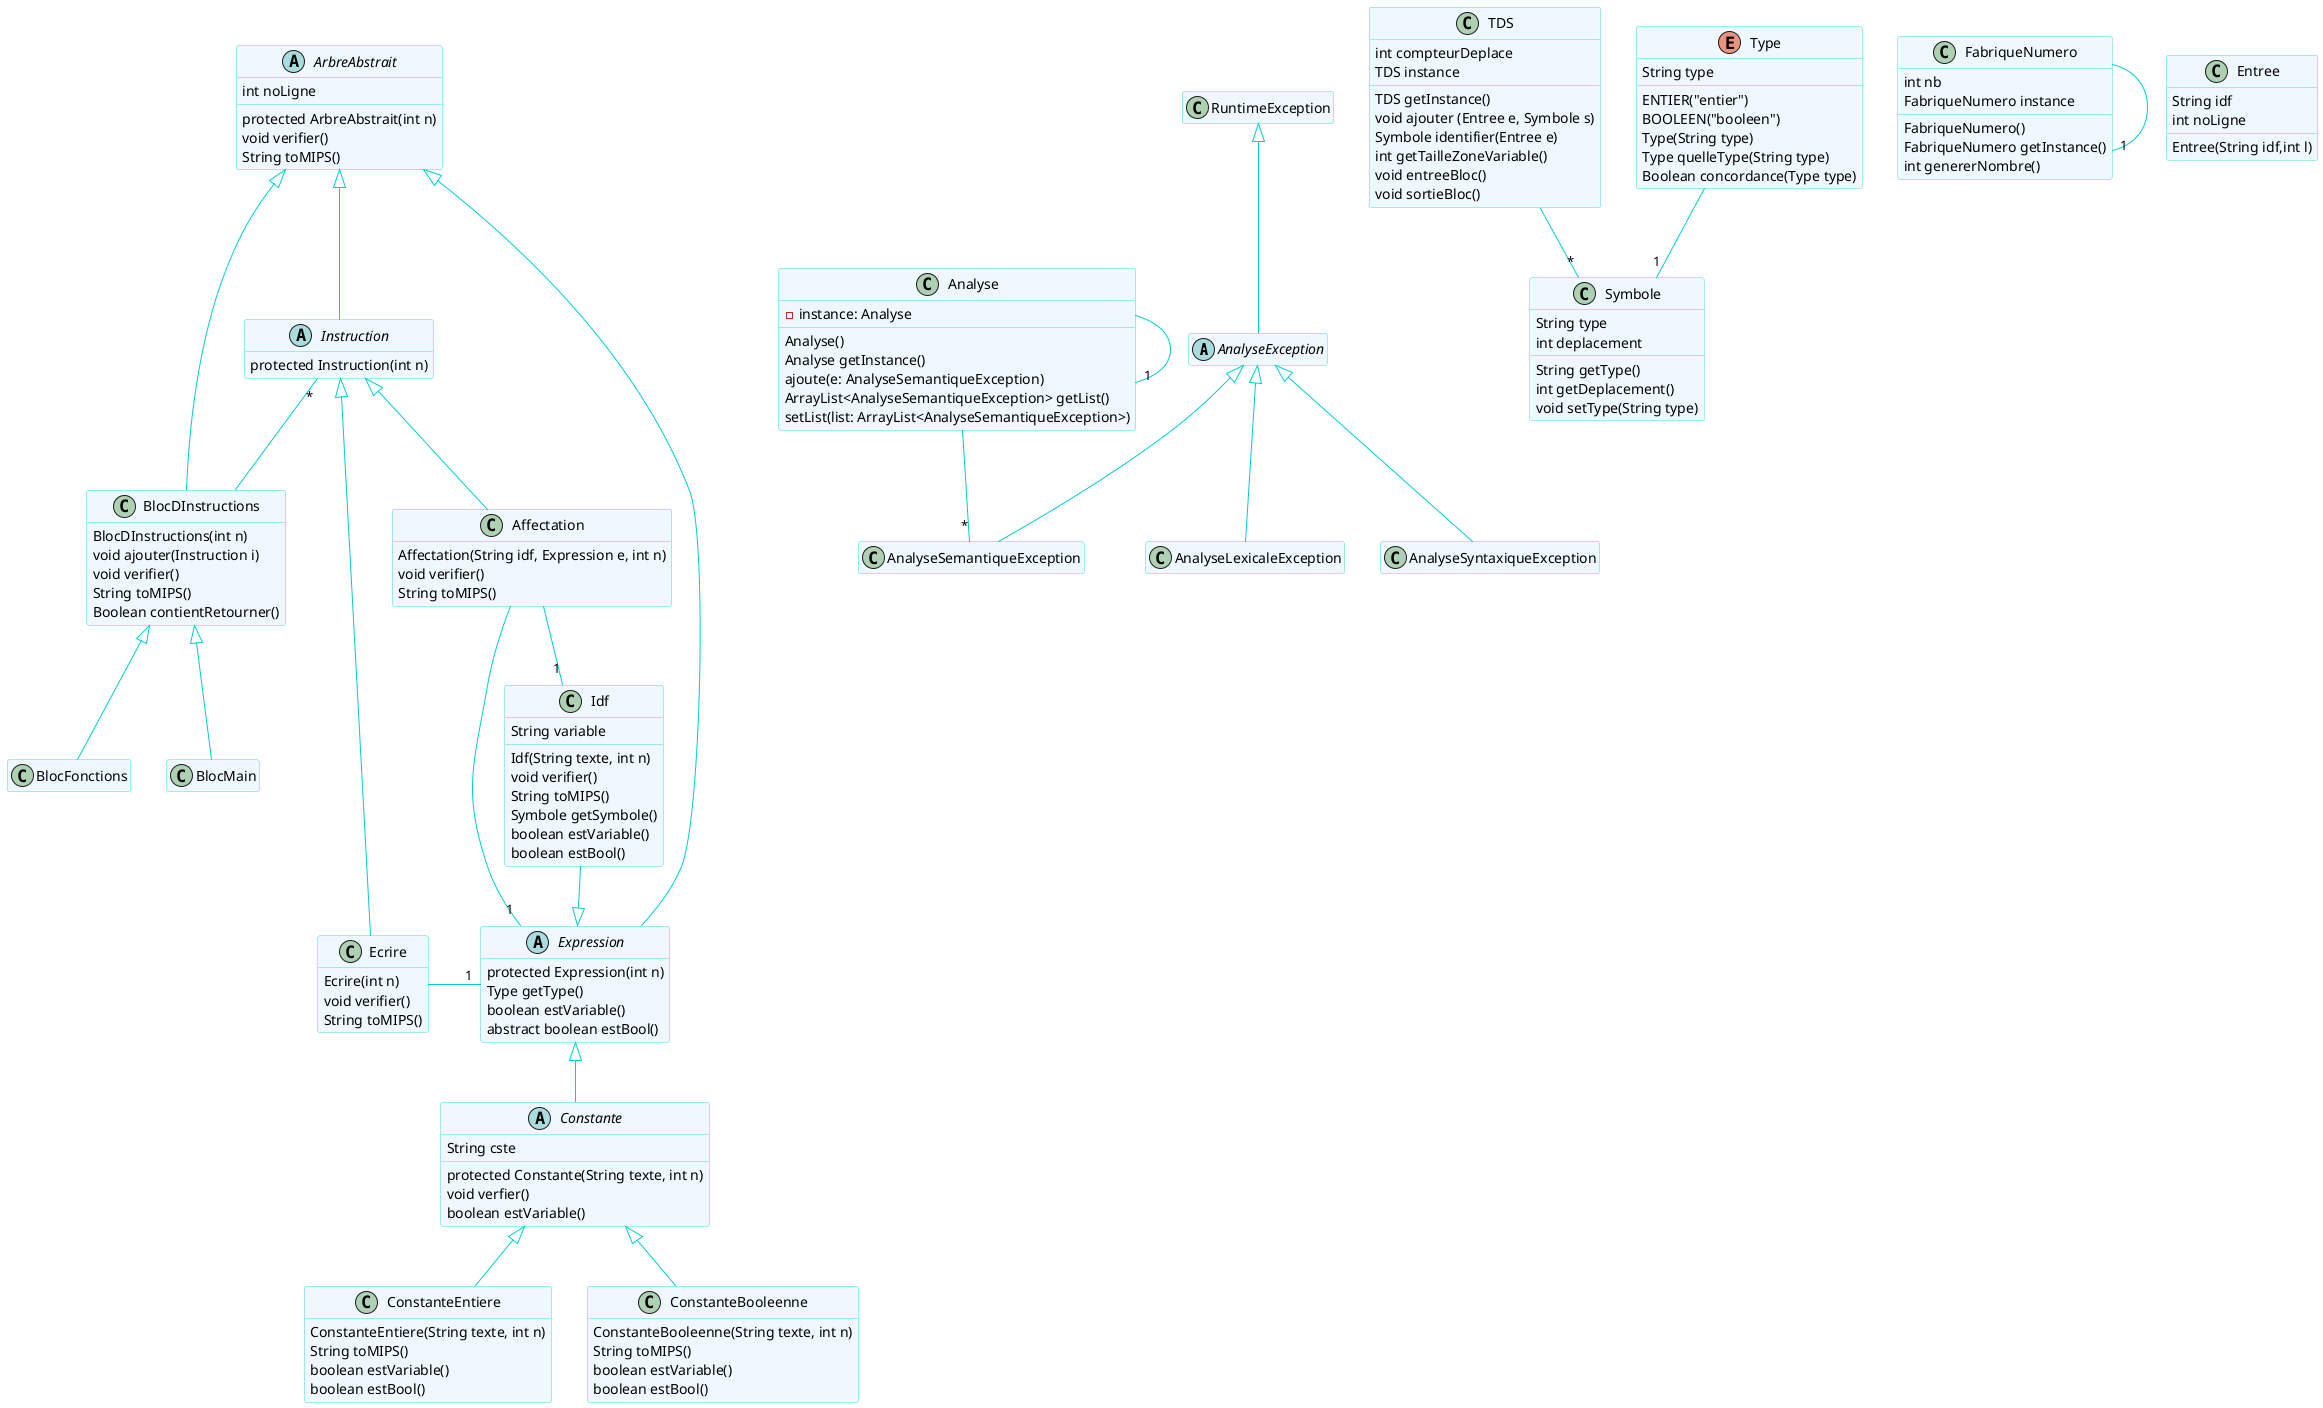 @startuml
skinparam class {
BackgroundColor AliceBlue
ArrowColor DarkTurquoise
BorderColor Turquoise
}

skinparam stereotypeCBackgroundColor DarkTurquoise
skinparam stereotypeIBackgroundColor Magenta
skinparam stereotypeABackgroundColor Yellow

hide stereotype
hide empty member

abstract class AnalyseException

AnalyseException -up-|> RuntimeException

AnalyseLexicaleException -up-|> AnalyseException
AnalyseSyntaxiqueException -up-|> AnalyseException
AnalyseSemantiqueException -up-|> AnalyseException

class Analyse {
  -instance: Analyse
  Analyse()
  Analyse getInstance()
  ajoute(e: AnalyseSemantiqueException)
  ArrayList<AnalyseSemantiqueException> getList()
  setList(list: ArrayList<AnalyseSemantiqueException>)
}
Analyse --"1" Analyse
Analyse --"*" AnalyseSemantiqueException


abstract class ArbreAbstrait {
   int noLigne
   protected ArbreAbstrait(int n)
   void verifier()
   String toMIPS()
}

class BlocDInstructions {
   BlocDInstructions(int n)
   void ajouter(Instruction i)
   void verifier()
   String toMIPS()
   Boolean contientRetourner()
}
class BlocFonctions {
}
class BlocMain{}

BlocDInstructions -up-|> ArbreAbstrait
BlocFonctions -up-|> BlocDInstructions
BlocMain -up-|> BlocDInstructions
BlocDInstructions -up- "*" Instruction

abstract class Instruction {
   protected Instruction(int n)
}

Instruction -up-|> ArbreAbstrait
class Ecrire {
   Ecrire(int n)
   void verifier()
   String toMIPS()
}

Ecrire  -up-|> Instruction

abstract class Expression {
   protected Expression(int n)
   Type getType()
   boolean estVariable()
   abstract boolean estBool()
}

Expression  -up-|> ArbreAbstrait
Ecrire - "1" Expression

abstract class Constante {
   String cste
   protected Constante(String texte, int n)
   void verfier()
   boolean estVariable()
}

Constante  -up-|> Expression

class ConstanteEntiere {
   ConstanteEntiere(String texte, int n)
   String toMIPS()
   boolean estVariable()
   boolean estBool()
}

class ConstanteBooleenne {
   ConstanteBooleenne(String texte, int n)
   String toMIPS()
   boolean estVariable()
   boolean estBool()
}

class TDS {
int compteurDeplace
TDS instance
TDS getInstance()
void ajouter (Entree e, Symbole s)
Symbole identifier(Entree e)
int getTailleZoneVariable()
void entreeBloc()
void sortieBloc()
}
class FabriqueNumero {
  int nb
  FabriqueNumero instance
  FabriqueNumero()
  FabriqueNumero getInstance()
  int genererNombre()
}
FabriqueNumero --"1" FabriqueNumero

class Symbole{
String type
int deplacement
String getType()
int getDeplacement()
void setType(String type)
}

TDS --"*" Symbole
Type --"1" Symbole

ConstanteEntiere  -up-|> Constante
ConstanteBooleenne  -up-|> Constante

enum Type{
ENTIER("entier")
BOOLEEN("booleen")
String type
Type(String type)
Type quelleType(String type)
Boolean concordance(Type type)
}

class Entree{
String idf
int noLigne
Entree(String idf,int l)
}

class Affectation {
Affectation(String idf, Expression e, int n)
void verifier()
String toMIPS()
}
Affectation --"1" Idf
Affectation --"1" Expression
Affectation  -up-|> Instruction

class Idf{
String variable
Idf(String texte, int n)
void verifier()
String toMIPS()
Symbole getSymbole()
boolean estVariable()
boolean estBool()
}
Idf --|> Expression
@enduml